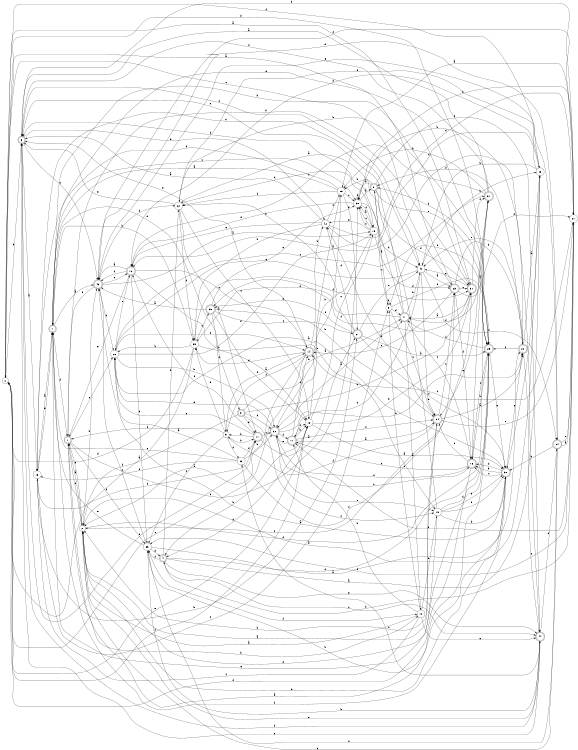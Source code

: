 digraph n36_5 {
__start0 [label="" shape="none"];

rankdir=LR;
size="8,5";

s0 [style="filled", color="black", fillcolor="white" shape="circle", label="0"];
s1 [style="rounded,filled", color="black", fillcolor="white" shape="doublecircle", label="1"];
s2 [style="filled", color="black", fillcolor="white" shape="circle", label="2"];
s3 [style="rounded,filled", color="black", fillcolor="white" shape="doublecircle", label="3"];
s4 [style="rounded,filled", color="black", fillcolor="white" shape="doublecircle", label="4"];
s5 [style="filled", color="black", fillcolor="white" shape="circle", label="5"];
s6 [style="rounded,filled", color="black", fillcolor="white" shape="doublecircle", label="6"];
s7 [style="rounded,filled", color="black", fillcolor="white" shape="doublecircle", label="7"];
s8 [style="rounded,filled", color="black", fillcolor="white" shape="doublecircle", label="8"];
s9 [style="filled", color="black", fillcolor="white" shape="circle", label="9"];
s10 [style="filled", color="black", fillcolor="white" shape="circle", label="10"];
s11 [style="rounded,filled", color="black", fillcolor="white" shape="doublecircle", label="11"];
s12 [style="rounded,filled", color="black", fillcolor="white" shape="doublecircle", label="12"];
s13 [style="filled", color="black", fillcolor="white" shape="circle", label="13"];
s14 [style="rounded,filled", color="black", fillcolor="white" shape="doublecircle", label="14"];
s15 [style="filled", color="black", fillcolor="white" shape="circle", label="15"];
s16 [style="rounded,filled", color="black", fillcolor="white" shape="doublecircle", label="16"];
s17 [style="rounded,filled", color="black", fillcolor="white" shape="doublecircle", label="17"];
s18 [style="filled", color="black", fillcolor="white" shape="circle", label="18"];
s19 [style="filled", color="black", fillcolor="white" shape="circle", label="19"];
s20 [style="rounded,filled", color="black", fillcolor="white" shape="doublecircle", label="20"];
s21 [style="rounded,filled", color="black", fillcolor="white" shape="doublecircle", label="21"];
s22 [style="filled", color="black", fillcolor="white" shape="circle", label="22"];
s23 [style="rounded,filled", color="black", fillcolor="white" shape="doublecircle", label="23"];
s24 [style="rounded,filled", color="black", fillcolor="white" shape="doublecircle", label="24"];
s25 [style="rounded,filled", color="black", fillcolor="white" shape="doublecircle", label="25"];
s26 [style="filled", color="black", fillcolor="white" shape="circle", label="26"];
s27 [style="filled", color="black", fillcolor="white" shape="circle", label="27"];
s28 [style="filled", color="black", fillcolor="white" shape="circle", label="28"];
s29 [style="filled", color="black", fillcolor="white" shape="circle", label="29"];
s30 [style="rounded,filled", color="black", fillcolor="white" shape="doublecircle", label="30"];
s31 [style="rounded,filled", color="black", fillcolor="white" shape="doublecircle", label="31"];
s32 [style="rounded,filled", color="black", fillcolor="white" shape="doublecircle", label="32"];
s33 [style="filled", color="black", fillcolor="white" shape="circle", label="33"];
s34 [style="rounded,filled", color="black", fillcolor="white" shape="doublecircle", label="34"];
s35 [style="rounded,filled", color="black", fillcolor="white" shape="doublecircle", label="35"];
s36 [style="filled", color="black", fillcolor="white" shape="circle", label="36"];
s37 [style="rounded,filled", color="black", fillcolor="white" shape="doublecircle", label="37"];
s38 [style="filled", color="black", fillcolor="white" shape="circle", label="38"];
s39 [style="filled", color="black", fillcolor="white" shape="circle", label="39"];
s40 [style="filled", color="black", fillcolor="white" shape="circle", label="40"];
s41 [style="rounded,filled", color="black", fillcolor="white" shape="doublecircle", label="41"];
s42 [style="filled", color="black", fillcolor="white" shape="circle", label="42"];
s43 [style="rounded,filled", color="black", fillcolor="white" shape="doublecircle", label="43"];
s44 [style="rounded,filled", color="black", fillcolor="white" shape="doublecircle", label="44"];
s0 -> s31 [label="a"];
s0 -> s6 [label="b"];
s0 -> s23 [label="c"];
s0 -> s25 [label="d"];
s0 -> s18 [label="e"];
s0 -> s18 [label="f"];
s1 -> s2 [label="a"];
s1 -> s10 [label="b"];
s1 -> s38 [label="c"];
s1 -> s31 [label="d"];
s1 -> s26 [label="e"];
s1 -> s33 [label="f"];
s2 -> s34 [label="a"];
s2 -> s43 [label="b"];
s2 -> s1 [label="c"];
s2 -> s30 [label="d"];
s2 -> s1 [label="e"];
s2 -> s37 [label="f"];
s3 -> s41 [label="a"];
s3 -> s31 [label="b"];
s3 -> s19 [label="c"];
s3 -> s32 [label="d"];
s3 -> s17 [label="e"];
s3 -> s0 [label="f"];
s4 -> s28 [label="a"];
s4 -> s22 [label="b"];
s4 -> s44 [label="c"];
s4 -> s25 [label="d"];
s4 -> s44 [label="e"];
s4 -> s33 [label="f"];
s5 -> s14 [label="a"];
s5 -> s17 [label="b"];
s5 -> s33 [label="c"];
s5 -> s36 [label="d"];
s5 -> s39 [label="e"];
s5 -> s1 [label="f"];
s6 -> s13 [label="a"];
s6 -> s27 [label="b"];
s6 -> s43 [label="c"];
s6 -> s42 [label="d"];
s6 -> s44 [label="e"];
s6 -> s40 [label="f"];
s7 -> s43 [label="a"];
s7 -> s39 [label="b"];
s7 -> s38 [label="c"];
s7 -> s3 [label="d"];
s7 -> s25 [label="e"];
s7 -> s1 [label="f"];
s8 -> s38 [label="a"];
s8 -> s29 [label="b"];
s8 -> s9 [label="c"];
s8 -> s31 [label="d"];
s8 -> s25 [label="e"];
s8 -> s44 [label="f"];
s9 -> s8 [label="a"];
s9 -> s9 [label="b"];
s9 -> s34 [label="c"];
s9 -> s41 [label="d"];
s9 -> s25 [label="e"];
s9 -> s25 [label="f"];
s10 -> s2 [label="a"];
s10 -> s11 [label="b"];
s10 -> s9 [label="c"];
s10 -> s19 [label="d"];
s10 -> s44 [label="e"];
s10 -> s13 [label="f"];
s11 -> s34 [label="a"];
s11 -> s18 [label="b"];
s11 -> s14 [label="c"];
s11 -> s18 [label="d"];
s11 -> s32 [label="e"];
s11 -> s34 [label="f"];
s12 -> s43 [label="a"];
s12 -> s18 [label="b"];
s12 -> s14 [label="c"];
s12 -> s33 [label="d"];
s12 -> s1 [label="e"];
s12 -> s43 [label="f"];
s13 -> s7 [label="a"];
s13 -> s21 [label="b"];
s13 -> s9 [label="c"];
s13 -> s40 [label="d"];
s13 -> s7 [label="e"];
s13 -> s17 [label="f"];
s14 -> s2 [label="a"];
s14 -> s42 [label="b"];
s14 -> s0 [label="c"];
s14 -> s39 [label="d"];
s14 -> s6 [label="e"];
s14 -> s5 [label="f"];
s15 -> s38 [label="a"];
s15 -> s32 [label="b"];
s15 -> s38 [label="c"];
s15 -> s23 [label="d"];
s15 -> s42 [label="e"];
s15 -> s38 [label="f"];
s16 -> s37 [label="a"];
s16 -> s25 [label="b"];
s16 -> s34 [label="c"];
s16 -> s0 [label="d"];
s16 -> s11 [label="e"];
s16 -> s32 [label="f"];
s17 -> s21 [label="a"];
s17 -> s5 [label="b"];
s17 -> s32 [label="c"];
s17 -> s6 [label="d"];
s17 -> s26 [label="e"];
s17 -> s12 [label="f"];
s18 -> s30 [label="a"];
s18 -> s4 [label="b"];
s18 -> s15 [label="c"];
s18 -> s4 [label="d"];
s18 -> s31 [label="e"];
s18 -> s29 [label="f"];
s19 -> s22 [label="a"];
s19 -> s30 [label="b"];
s19 -> s30 [label="c"];
s19 -> s25 [label="d"];
s19 -> s7 [label="e"];
s19 -> s30 [label="f"];
s20 -> s28 [label="a"];
s20 -> s38 [label="b"];
s20 -> s44 [label="c"];
s20 -> s8 [label="d"];
s20 -> s40 [label="e"];
s20 -> s25 [label="f"];
s21 -> s25 [label="a"];
s21 -> s22 [label="b"];
s21 -> s40 [label="c"];
s21 -> s42 [label="d"];
s21 -> s35 [label="e"];
s21 -> s30 [label="f"];
s22 -> s17 [label="a"];
s22 -> s25 [label="b"];
s22 -> s18 [label="c"];
s22 -> s15 [label="d"];
s22 -> s6 [label="e"];
s22 -> s39 [label="f"];
s23 -> s0 [label="a"];
s23 -> s20 [label="b"];
s23 -> s31 [label="c"];
s23 -> s27 [label="d"];
s23 -> s14 [label="e"];
s23 -> s16 [label="f"];
s24 -> s27 [label="a"];
s24 -> s30 [label="b"];
s24 -> s2 [label="c"];
s24 -> s43 [label="d"];
s24 -> s27 [label="e"];
s24 -> s33 [label="f"];
s25 -> s1 [label="a"];
s25 -> s8 [label="b"];
s25 -> s16 [label="c"];
s25 -> s2 [label="d"];
s25 -> s30 [label="e"];
s25 -> s41 [label="f"];
s26 -> s30 [label="a"];
s26 -> s32 [label="b"];
s26 -> s37 [label="c"];
s26 -> s15 [label="d"];
s26 -> s12 [label="e"];
s26 -> s14 [label="f"];
s27 -> s29 [label="a"];
s27 -> s4 [label="b"];
s27 -> s14 [label="c"];
s27 -> s33 [label="d"];
s27 -> s11 [label="e"];
s27 -> s43 [label="f"];
s28 -> s2 [label="a"];
s28 -> s40 [label="b"];
s28 -> s30 [label="c"];
s28 -> s12 [label="d"];
s28 -> s22 [label="e"];
s28 -> s0 [label="f"];
s29 -> s7 [label="a"];
s29 -> s32 [label="b"];
s29 -> s38 [label="c"];
s29 -> s13 [label="d"];
s29 -> s21 [label="e"];
s29 -> s22 [label="f"];
s30 -> s43 [label="a"];
s30 -> s16 [label="b"];
s30 -> s16 [label="c"];
s30 -> s16 [label="d"];
s30 -> s20 [label="e"];
s30 -> s7 [label="f"];
s31 -> s41 [label="a"];
s31 -> s7 [label="b"];
s31 -> s2 [label="c"];
s31 -> s37 [label="d"];
s31 -> s40 [label="e"];
s31 -> s35 [label="f"];
s32 -> s41 [label="a"];
s32 -> s20 [label="b"];
s32 -> s16 [label="c"];
s32 -> s26 [label="d"];
s32 -> s19 [label="e"];
s32 -> s11 [label="f"];
s33 -> s20 [label="a"];
s33 -> s30 [label="b"];
s33 -> s43 [label="c"];
s33 -> s4 [label="d"];
s33 -> s7 [label="e"];
s33 -> s10 [label="f"];
s34 -> s20 [label="a"];
s34 -> s2 [label="b"];
s34 -> s23 [label="c"];
s34 -> s42 [label="d"];
s34 -> s27 [label="e"];
s34 -> s5 [label="f"];
s35 -> s43 [label="a"];
s35 -> s34 [label="b"];
s35 -> s21 [label="c"];
s35 -> s18 [label="d"];
s35 -> s38 [label="e"];
s35 -> s5 [label="f"];
s36 -> s26 [label="a"];
s36 -> s32 [label="b"];
s36 -> s7 [label="c"];
s36 -> s17 [label="d"];
s36 -> s13 [label="e"];
s36 -> s23 [label="f"];
s37 -> s6 [label="a"];
s37 -> s29 [label="b"];
s37 -> s12 [label="c"];
s37 -> s41 [label="d"];
s37 -> s34 [label="e"];
s37 -> s6 [label="f"];
s38 -> s8 [label="a"];
s38 -> s27 [label="b"];
s38 -> s15 [label="c"];
s38 -> s40 [label="d"];
s38 -> s12 [label="e"];
s38 -> s38 [label="f"];
s39 -> s2 [label="a"];
s39 -> s26 [label="b"];
s39 -> s35 [label="c"];
s39 -> s0 [label="d"];
s39 -> s19 [label="e"];
s39 -> s31 [label="f"];
s40 -> s23 [label="a"];
s40 -> s28 [label="b"];
s40 -> s11 [label="c"];
s40 -> s34 [label="d"];
s40 -> s26 [label="e"];
s40 -> s24 [label="f"];
s41 -> s10 [label="a"];
s41 -> s40 [label="b"];
s41 -> s16 [label="c"];
s41 -> s39 [label="d"];
s41 -> s6 [label="e"];
s41 -> s6 [label="f"];
s42 -> s6 [label="a"];
s42 -> s39 [label="b"];
s42 -> s28 [label="c"];
s42 -> s27 [label="d"];
s42 -> s12 [label="e"];
s42 -> s29 [label="f"];
s43 -> s15 [label="a"];
s43 -> s26 [label="b"];
s43 -> s12 [label="c"];
s43 -> s22 [label="d"];
s43 -> s24 [label="e"];
s43 -> s1 [label="f"];
s44 -> s12 [label="a"];
s44 -> s33 [label="b"];
s44 -> s36 [label="c"];
s44 -> s24 [label="d"];
s44 -> s2 [label="e"];
s44 -> s6 [label="f"];

}